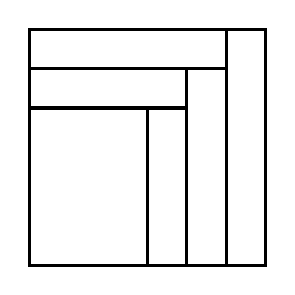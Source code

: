 \begin{tikzpicture}[very thick, scale=.5]
    \draw (0,5) rectangle (5,6);
    \draw (0,4) rectangle (4,5);
    \draw (0,0) rectangle (3,4);
    \draw (3,0) rectangle (4,4);
    \draw (4,0) rectangle (5,5);
    \draw (5,0) rectangle (6,6);
\end{tikzpicture}
